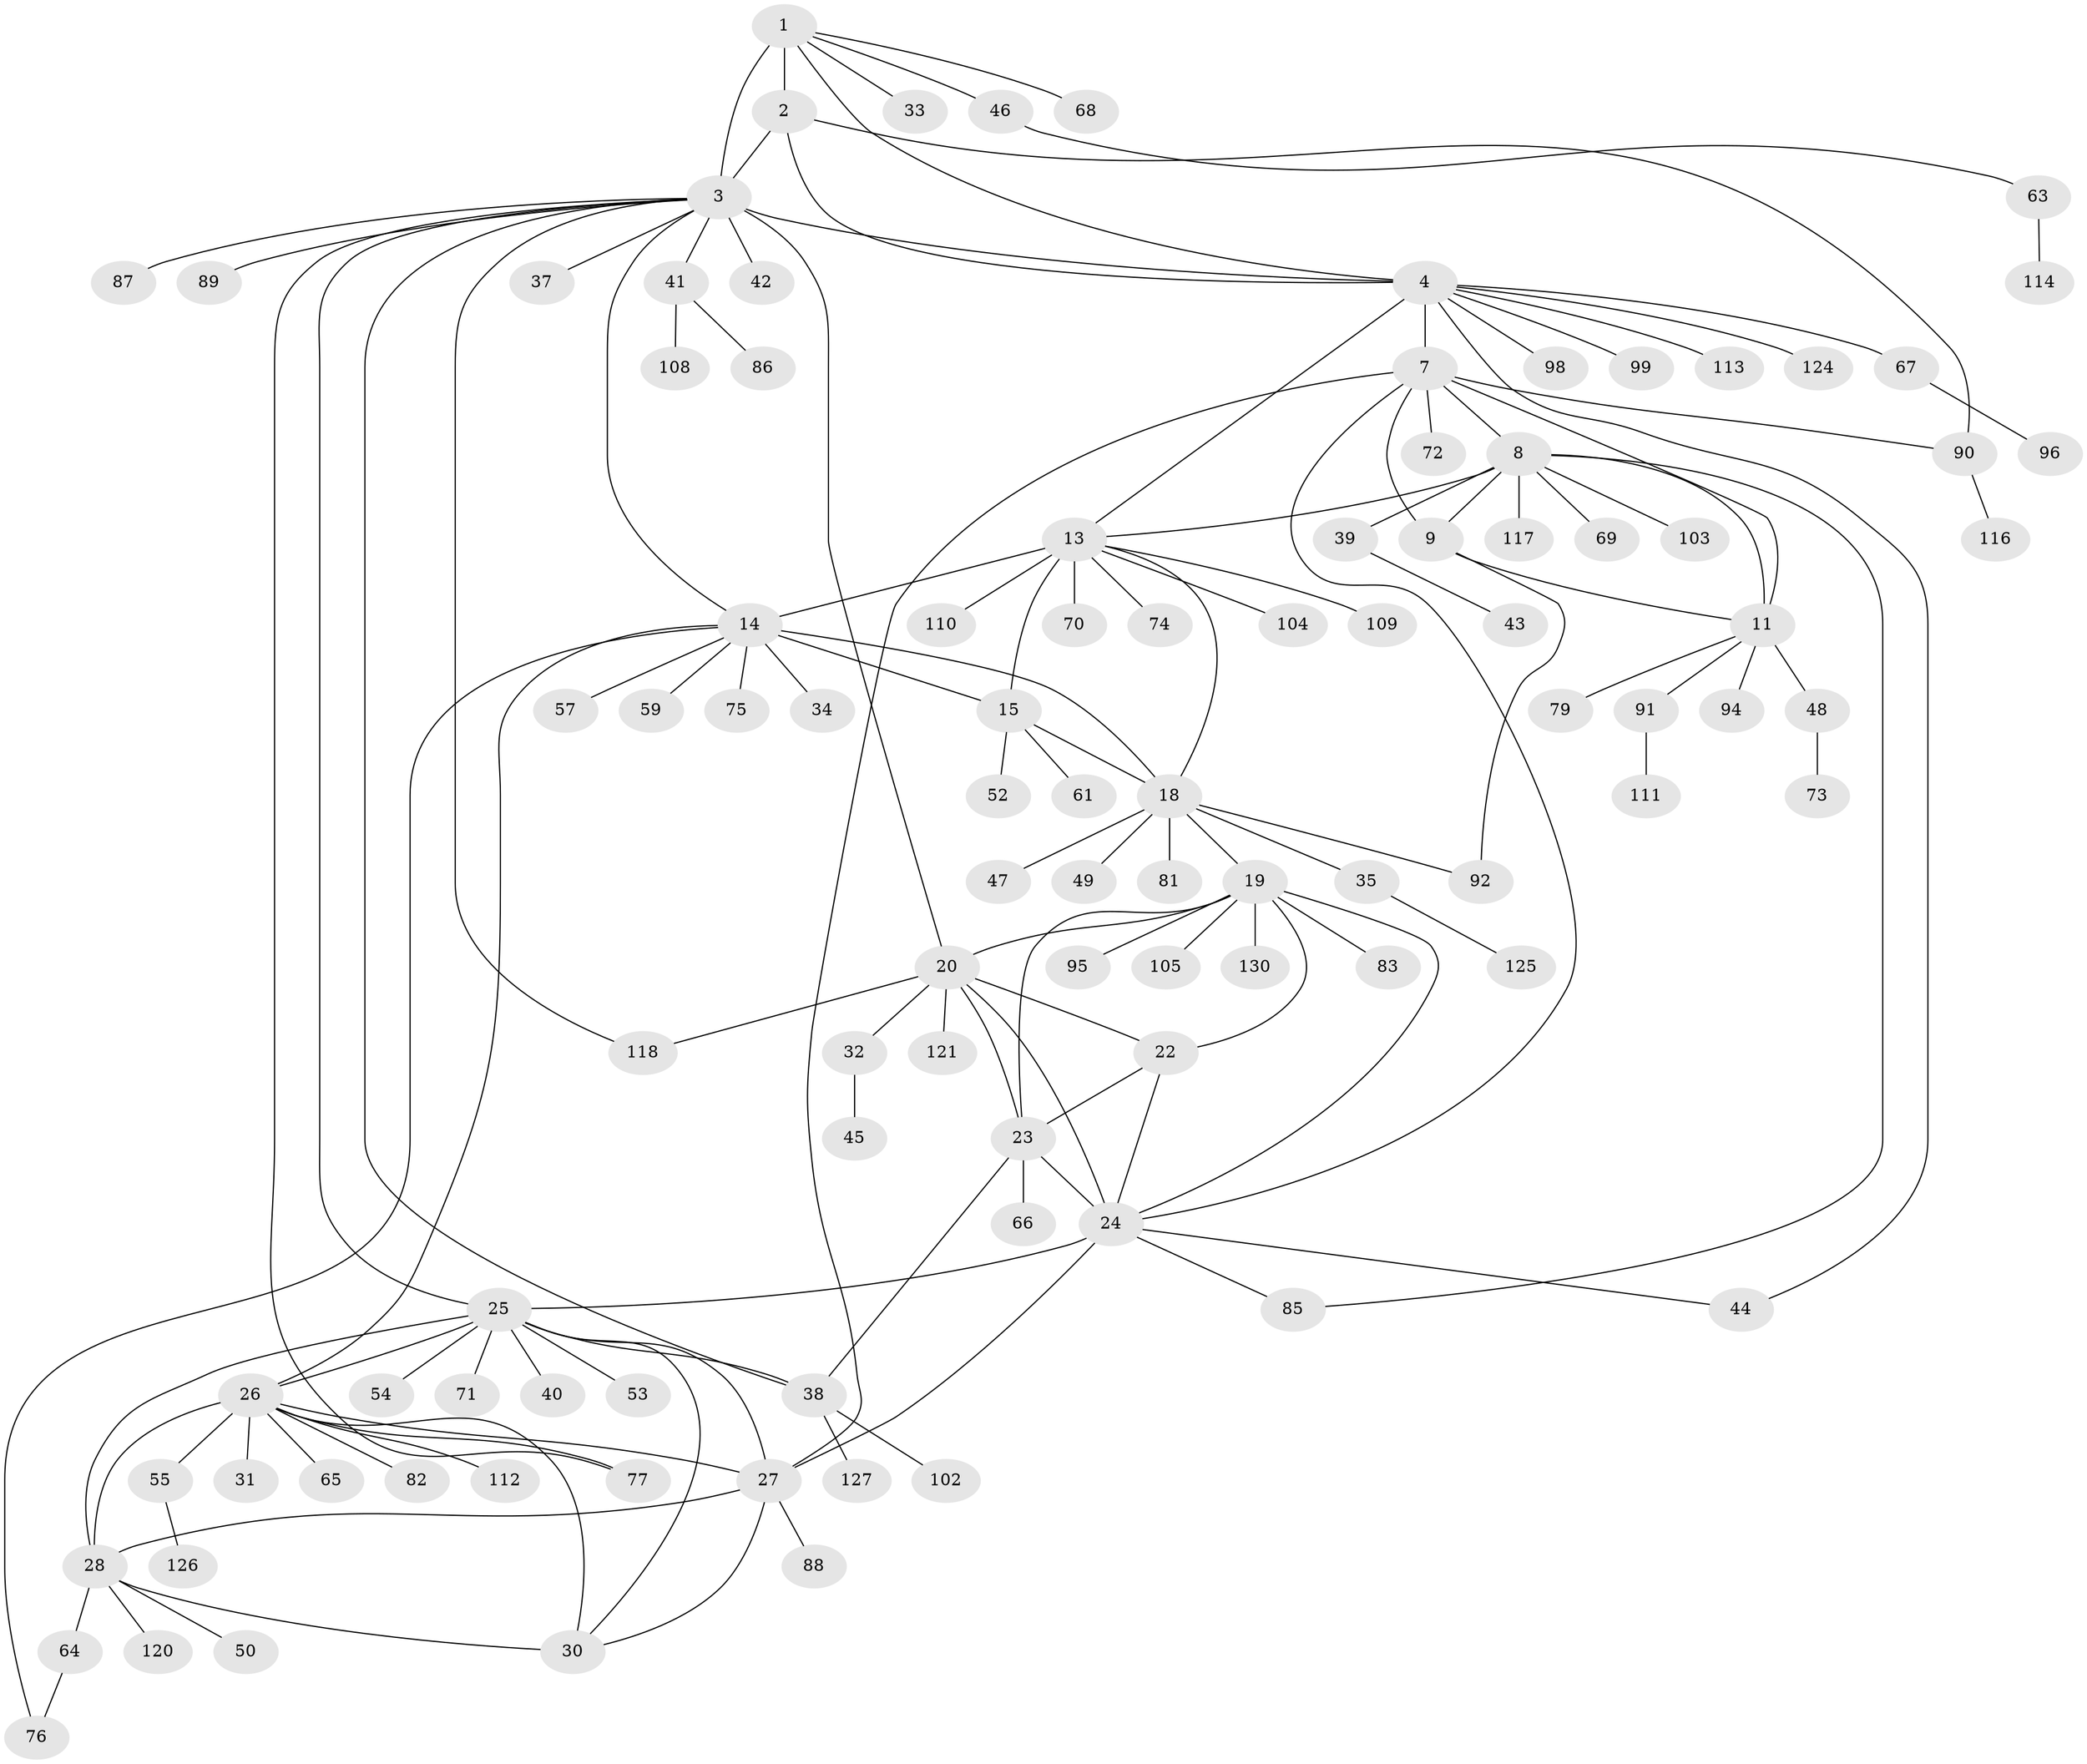 // Generated by graph-tools (version 1.1) at 2025/52/02/27/25 19:52:16]
// undirected, 101 vertices, 138 edges
graph export_dot {
graph [start="1"]
  node [color=gray90,style=filled];
  1 [super="+6"];
  2 [super="+78"];
  3 [super="+5"];
  4 [super="+93"];
  7 [super="+10"];
  8 [super="+12"];
  9 [super="+115"];
  11 [super="+100"];
  13 [super="+17"];
  14 [super="+36"];
  15 [super="+16"];
  18 [super="+106"];
  19 [super="+60"];
  20 [super="+21"];
  22;
  23 [super="+56"];
  24 [super="+84"];
  25 [super="+62"];
  26 [super="+29"];
  27 [super="+107"];
  28;
  30 [super="+119"];
  31;
  32;
  33;
  34;
  35;
  37;
  38 [super="+123"];
  39;
  40;
  41;
  42;
  43;
  44;
  45 [super="+58"];
  46 [super="+51"];
  47;
  48;
  49 [super="+122"];
  50 [super="+101"];
  52;
  53;
  54;
  55;
  57;
  59 [super="+80"];
  61 [super="+129"];
  63;
  64;
  65;
  66;
  67;
  68;
  69;
  70;
  71 [super="+128"];
  72;
  73;
  74;
  75;
  76;
  77;
  79;
  81;
  82;
  83;
  85;
  86;
  87;
  88 [super="+97"];
  89;
  90;
  91;
  92;
  94;
  95;
  96;
  98;
  99;
  102;
  103;
  104;
  105;
  108;
  109;
  110;
  111;
  112;
  113;
  114;
  116;
  117;
  118;
  120;
  121;
  124;
  125;
  126;
  127;
  130;
  1 -- 2 [weight=2];
  1 -- 3 [weight=4];
  1 -- 4 [weight=2];
  1 -- 46;
  1 -- 68;
  1 -- 33;
  2 -- 3 [weight=2];
  2 -- 4;
  2 -- 90;
  3 -- 4 [weight=2];
  3 -- 25;
  3 -- 37;
  3 -- 38;
  3 -- 77;
  3 -- 87;
  3 -- 89;
  3 -- 118;
  3 -- 20;
  3 -- 41;
  3 -- 42;
  3 -- 14;
  4 -- 44;
  4 -- 67;
  4 -- 98;
  4 -- 99;
  4 -- 113;
  4 -- 124;
  4 -- 7;
  4 -- 13;
  7 -- 8 [weight=4];
  7 -- 9 [weight=2];
  7 -- 11 [weight=2];
  7 -- 27;
  7 -- 72;
  7 -- 24;
  7 -- 90;
  8 -- 9 [weight=2];
  8 -- 11 [weight=2];
  8 -- 103;
  8 -- 69;
  8 -- 39;
  8 -- 13;
  8 -- 85;
  8 -- 117;
  9 -- 11;
  9 -- 92;
  11 -- 48;
  11 -- 79;
  11 -- 91;
  11 -- 94;
  13 -- 14 [weight=2];
  13 -- 15 [weight=4];
  13 -- 18 [weight=2];
  13 -- 70;
  13 -- 109;
  13 -- 104;
  13 -- 74;
  13 -- 110;
  14 -- 15 [weight=2];
  14 -- 18;
  14 -- 26;
  14 -- 34;
  14 -- 57;
  14 -- 59;
  14 -- 75;
  14 -- 76;
  15 -- 18 [weight=2];
  15 -- 61;
  15 -- 52;
  18 -- 19;
  18 -- 35;
  18 -- 47;
  18 -- 49 [weight=2];
  18 -- 81;
  18 -- 92;
  19 -- 20 [weight=2];
  19 -- 22;
  19 -- 23;
  19 -- 24;
  19 -- 83;
  19 -- 95;
  19 -- 105;
  19 -- 130;
  20 -- 22 [weight=2];
  20 -- 23 [weight=2];
  20 -- 24 [weight=2];
  20 -- 32;
  20 -- 118;
  20 -- 121;
  22 -- 23;
  22 -- 24;
  23 -- 24;
  23 -- 38;
  23 -- 66;
  24 -- 25;
  24 -- 44;
  24 -- 27;
  24 -- 85;
  25 -- 26 [weight=2];
  25 -- 27;
  25 -- 28;
  25 -- 30;
  25 -- 40;
  25 -- 53;
  25 -- 54;
  25 -- 71;
  25 -- 38;
  26 -- 27 [weight=2];
  26 -- 28 [weight=2];
  26 -- 30 [weight=2];
  26 -- 31;
  26 -- 55;
  26 -- 65;
  26 -- 77;
  26 -- 82;
  26 -- 112;
  27 -- 28;
  27 -- 30;
  27 -- 88;
  28 -- 30;
  28 -- 50;
  28 -- 64;
  28 -- 120;
  32 -- 45;
  35 -- 125;
  38 -- 102;
  38 -- 127;
  39 -- 43;
  41 -- 86;
  41 -- 108;
  46 -- 63;
  48 -- 73;
  55 -- 126;
  63 -- 114;
  64 -- 76;
  67 -- 96;
  90 -- 116;
  91 -- 111;
}

